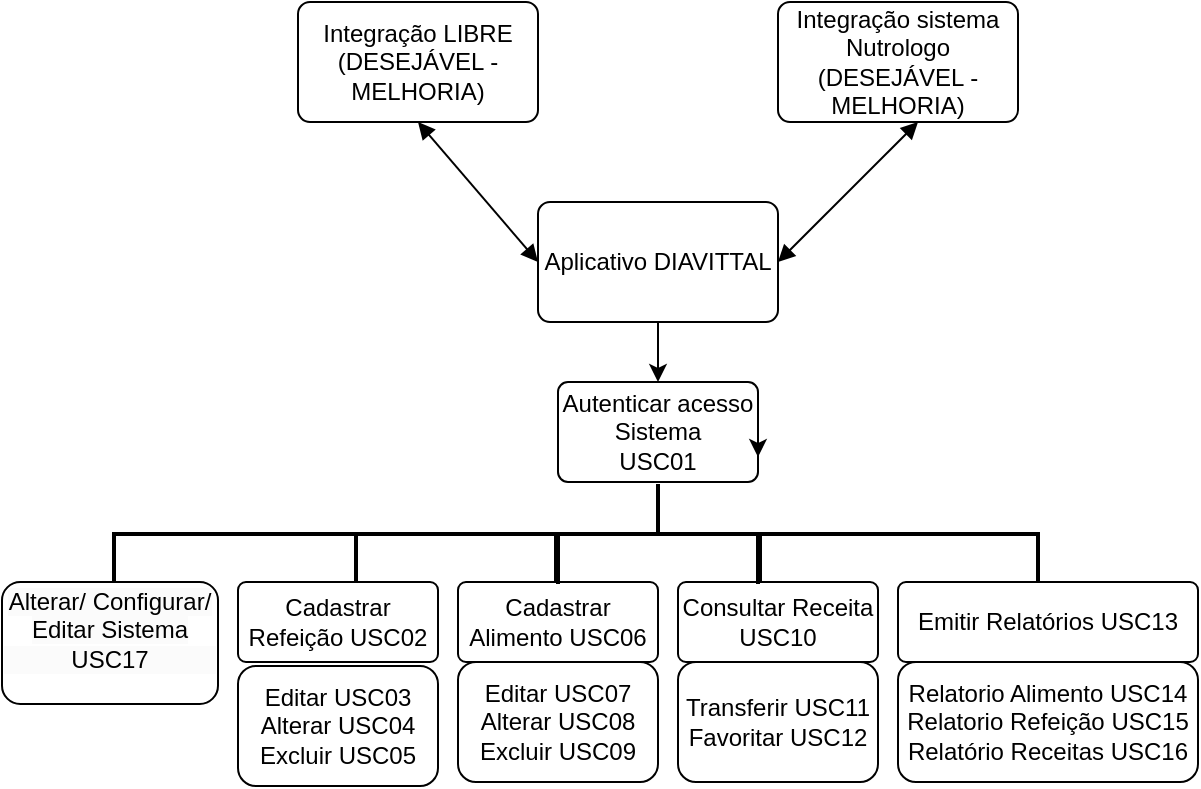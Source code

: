 <mxfile version="24.7.10">
  <diagram name="Página-1" id="PRkVx8Xt6sNE5x5Xhlfs">
    <mxGraphModel dx="880" dy="426" grid="0" gridSize="10" guides="1" tooltips="1" connect="1" arrows="1" fold="1" page="1" pageScale="1" pageWidth="827" pageHeight="1169" math="0" shadow="0">
      <root>
        <mxCell id="0" />
        <mxCell id="1" parent="0" />
        <mxCell id="JDO_yWy1eNfX5Oow8hrL-10" value="Integração sistema Nutrologo (DESEJÁVEL - MELHORIA)" style="rounded=1;arcSize=10;whiteSpace=wrap;html=1;align=center;" parent="1" vertex="1">
          <mxGeometry x="440" y="140" width="120" height="60" as="geometry" />
        </mxCell>
        <mxCell id="JDO_yWy1eNfX5Oow8hrL-11" value="Cadastrar Refeição USC02" style="rounded=1;arcSize=10;whiteSpace=wrap;html=1;align=center;" parent="1" vertex="1">
          <mxGeometry x="170" y="430" width="100" height="40" as="geometry" />
        </mxCell>
        <mxCell id="JDO_yWy1eNfX5Oow8hrL-12" value="Consultar Receita USC10" style="rounded=1;arcSize=10;whiteSpace=wrap;html=1;align=center;" parent="1" vertex="1">
          <mxGeometry x="390" y="430" width="100" height="40" as="geometry" />
        </mxCell>
        <mxCell id="JDO_yWy1eNfX5Oow8hrL-13" value="Emitir Relatórios USC13" style="rounded=1;arcSize=10;whiteSpace=wrap;html=1;align=center;" parent="1" vertex="1">
          <mxGeometry x="500" y="430" width="150" height="40" as="geometry" />
        </mxCell>
        <mxCell id="JDO_yWy1eNfX5Oow8hrL-14" value="Integração LIBRE (DESEJÁVEL - MELHORIA)" style="rounded=1;arcSize=10;whiteSpace=wrap;html=1;align=center;" parent="1" vertex="1">
          <mxGeometry x="200" y="140" width="120" height="60" as="geometry" />
        </mxCell>
        <mxCell id="JDO_yWy1eNfX5Oow8hrL-15" value="Cadastrar Alimento USC06" style="rounded=1;arcSize=10;whiteSpace=wrap;html=1;align=center;" parent="1" vertex="1">
          <mxGeometry x="280" y="430" width="100" height="40" as="geometry" />
        </mxCell>
        <mxCell id="JDO_yWy1eNfX5Oow8hrL-16" value="Autenticar acesso Sistema&lt;div&gt;USC01&lt;/div&gt;" style="rounded=1;arcSize=10;whiteSpace=wrap;html=1;align=center;" parent="1" vertex="1">
          <mxGeometry x="330" y="330" width="100" height="50" as="geometry" />
        </mxCell>
        <mxCell id="JDO_yWy1eNfX5Oow8hrL-32" value="" style="edgeStyle=orthogonalEdgeStyle;rounded=0;orthogonalLoop=1;jettySize=auto;html=1;" parent="1" source="JDO_yWy1eNfX5Oow8hrL-17" target="JDO_yWy1eNfX5Oow8hrL-16" edge="1">
          <mxGeometry relative="1" as="geometry" />
        </mxCell>
        <mxCell id="JDO_yWy1eNfX5Oow8hrL-17" value="Aplicativo DIAVITTAL" style="rounded=1;arcSize=10;whiteSpace=wrap;html=1;align=center;" parent="1" vertex="1">
          <mxGeometry x="320" y="240" width="120" height="60" as="geometry" />
        </mxCell>
        <mxCell id="JDO_yWy1eNfX5Oow8hrL-28" value="" style="endArrow=block;startArrow=block;endFill=1;startFill=1;html=1;rounded=0;entryX=0;entryY=0.5;entryDx=0;entryDy=0;" parent="1" target="JDO_yWy1eNfX5Oow8hrL-17" edge="1">
          <mxGeometry width="160" relative="1" as="geometry">
            <mxPoint x="260" y="200" as="sourcePoint" />
            <mxPoint x="420" y="200" as="targetPoint" />
          </mxGeometry>
        </mxCell>
        <mxCell id="JDO_yWy1eNfX5Oow8hrL-29" value="" style="endArrow=block;startArrow=block;endFill=1;startFill=1;html=1;rounded=0;" parent="1" edge="1">
          <mxGeometry width="160" relative="1" as="geometry">
            <mxPoint x="440" y="270" as="sourcePoint" />
            <mxPoint x="510" y="200" as="targetPoint" />
          </mxGeometry>
        </mxCell>
        <mxCell id="JDO_yWy1eNfX5Oow8hrL-30" style="edgeStyle=orthogonalEdgeStyle;rounded=0;orthogonalLoop=1;jettySize=auto;html=1;exitX=1;exitY=0.5;exitDx=0;exitDy=0;entryX=1;entryY=0.75;entryDx=0;entryDy=0;" parent="1" source="JDO_yWy1eNfX5Oow8hrL-16" target="JDO_yWy1eNfX5Oow8hrL-16" edge="1">
          <mxGeometry relative="1" as="geometry">
            <Array as="points">
              <mxPoint x="430" y="360" />
            </Array>
          </mxGeometry>
        </mxCell>
        <mxCell id="JDO_yWy1eNfX5Oow8hrL-34" value="" style="strokeWidth=2;html=1;shape=mxgraph.flowchart.annotation_2;align=left;labelPosition=right;pointerEvents=1;rotation=90;" parent="1" vertex="1">
          <mxGeometry x="355" y="356" width="50" height="100" as="geometry" />
        </mxCell>
        <mxCell id="JDO_yWy1eNfX5Oow8hrL-35" value="" style="strokeWidth=2;html=1;shape=mxgraph.flowchart.annotation_1;align=left;pointerEvents=1;direction=south;" parent="1" vertex="1">
          <mxGeometry x="229" y="406" width="100" height="24" as="geometry" />
        </mxCell>
        <mxCell id="JDO_yWy1eNfX5Oow8hrL-36" value="" style="strokeWidth=2;html=1;shape=mxgraph.flowchart.annotation_1;align=left;pointerEvents=1;direction=south;" parent="1" vertex="1">
          <mxGeometry x="431" y="406" width="139" height="24" as="geometry" />
        </mxCell>
        <mxCell id="JDO_yWy1eNfX5Oow8hrL-39" value="Editar USC03&lt;div&gt;Alterar&amp;nbsp;&lt;span style=&quot;background-color: initial;&quot;&gt;USC04&lt;/span&gt;&lt;/div&gt;&lt;div&gt;Excluir&amp;nbsp;&lt;span style=&quot;background-color: initial;&quot;&gt;USC05&lt;/span&gt;&lt;/div&gt;" style="rounded=1;whiteSpace=wrap;html=1;" parent="1" vertex="1">
          <mxGeometry x="170" y="472" width="100" height="60" as="geometry" />
        </mxCell>
        <mxCell id="JDO_yWy1eNfX5Oow8hrL-40" value="Editar USC07&lt;div&gt;&lt;div&gt;Alterar&amp;nbsp;&lt;span style=&quot;background-color: initial;&quot;&gt;USC08&lt;/span&gt;&lt;/div&gt;&lt;div&gt;Excluir&amp;nbsp;&lt;span style=&quot;background-color: initial;&quot;&gt;USC09&lt;/span&gt;&lt;/div&gt;&lt;/div&gt;" style="rounded=1;whiteSpace=wrap;html=1;" parent="1" vertex="1">
          <mxGeometry x="280" y="470" width="100" height="60" as="geometry" />
        </mxCell>
        <mxCell id="JDO_yWy1eNfX5Oow8hrL-41" value="Transferir USC11&lt;div&gt;&lt;div&gt;Favoritar&amp;nbsp;&lt;span style=&quot;background-color: initial;&quot;&gt;USC12&lt;/span&gt;&lt;/div&gt;&lt;/div&gt;" style="rounded=1;whiteSpace=wrap;html=1;" parent="1" vertex="1">
          <mxGeometry x="390" y="470" width="100" height="60" as="geometry" />
        </mxCell>
        <mxCell id="JDO_yWy1eNfX5Oow8hrL-42" value="Relatorio Alimento USC14&lt;div&gt;&lt;div&gt;Relatorio Refeição&amp;nbsp;&lt;span style=&quot;background-color: initial;&quot;&gt;USC15&lt;/span&gt;&lt;/div&gt;&lt;div&gt;Relatório Receitas&amp;nbsp;&lt;span style=&quot;background-color: initial;&quot;&gt;USC16&lt;/span&gt;&lt;/div&gt;&lt;/div&gt;" style="rounded=1;whiteSpace=wrap;html=1;" parent="1" vertex="1">
          <mxGeometry x="500" y="470" width="150" height="60" as="geometry" />
        </mxCell>
        <mxCell id="t6qQjIdCNiRT8B8Xj9cX-2" value="&#xa;&lt;span style=&quot;color: rgb(0, 0, 0); font-family: Helvetica; font-size: 12px; font-style: normal; font-variant-ligatures: normal; font-variant-caps: normal; font-weight: 400; letter-spacing: normal; orphans: 2; text-align: center; text-indent: 0px; text-transform: none; widows: 2; word-spacing: 0px; -webkit-text-stroke-width: 0px; white-space: normal; background-color: rgb(251, 251, 251); text-decoration-thickness: initial; text-decoration-style: initial; text-decoration-color: initial; display: inline !important; float: none;&quot;&gt;Alterar/ Configurar/ Editar Sistema&lt;/span&gt;&lt;div style=&quot;forced-color-adjust: none; color: rgb(0, 0, 0); font-family: Helvetica; font-size: 12px; font-style: normal; font-variant-ligatures: normal; font-variant-caps: normal; font-weight: 400; letter-spacing: normal; orphans: 2; text-align: center; text-indent: 0px; text-transform: none; widows: 2; word-spacing: 0px; -webkit-text-stroke-width: 0px; white-space: normal; background-color: rgb(251, 251, 251); text-decoration-thickness: initial; text-decoration-style: initial; text-decoration-color: initial;&quot;&gt;USC17&lt;/div&gt;&#xa;&#xa;" style="rounded=1;whiteSpace=wrap;html=1;" vertex="1" parent="1">
          <mxGeometry x="52" y="430" width="108" height="61" as="geometry" />
        </mxCell>
        <mxCell id="t6qQjIdCNiRT8B8Xj9cX-4" value="" style="strokeWidth=2;html=1;shape=mxgraph.flowchart.annotation_1;align=left;pointerEvents=1;direction=south;" vertex="1" parent="1">
          <mxGeometry x="108" y="406" width="121" height="24" as="geometry" />
        </mxCell>
      </root>
    </mxGraphModel>
  </diagram>
</mxfile>
